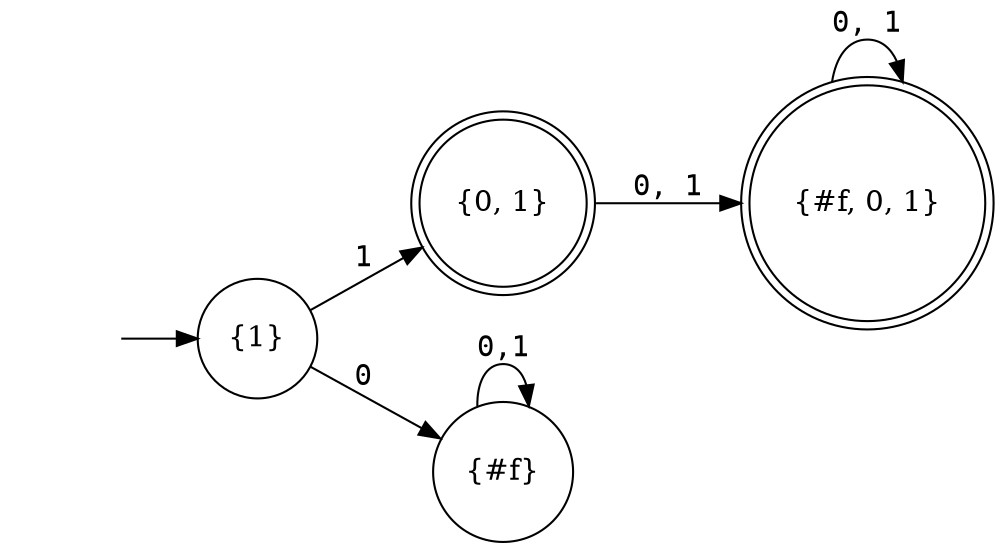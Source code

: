 digraph G {
rankdir="LR";edge[fontname=Courier];
node[shape=circle];
"#entry#"[shape=none label=""];
"{0, 1}"[shape=doublecircle];
"{#f, 0, 1}"[shape=doublecircle];
"#entry#"->"{1}"
"{1}"->"{#f}"[label="0"];
"{1}"->"{0, 1}"[label="1"];
"{0, 1}"->"{#f, 0, 1}"[label="0, 1"];
"{#f, 0, 1}"->"{#f, 0, 1}"[label="0, 1"];
"{#f}"->"{#f}"[label="0,1"];
}
